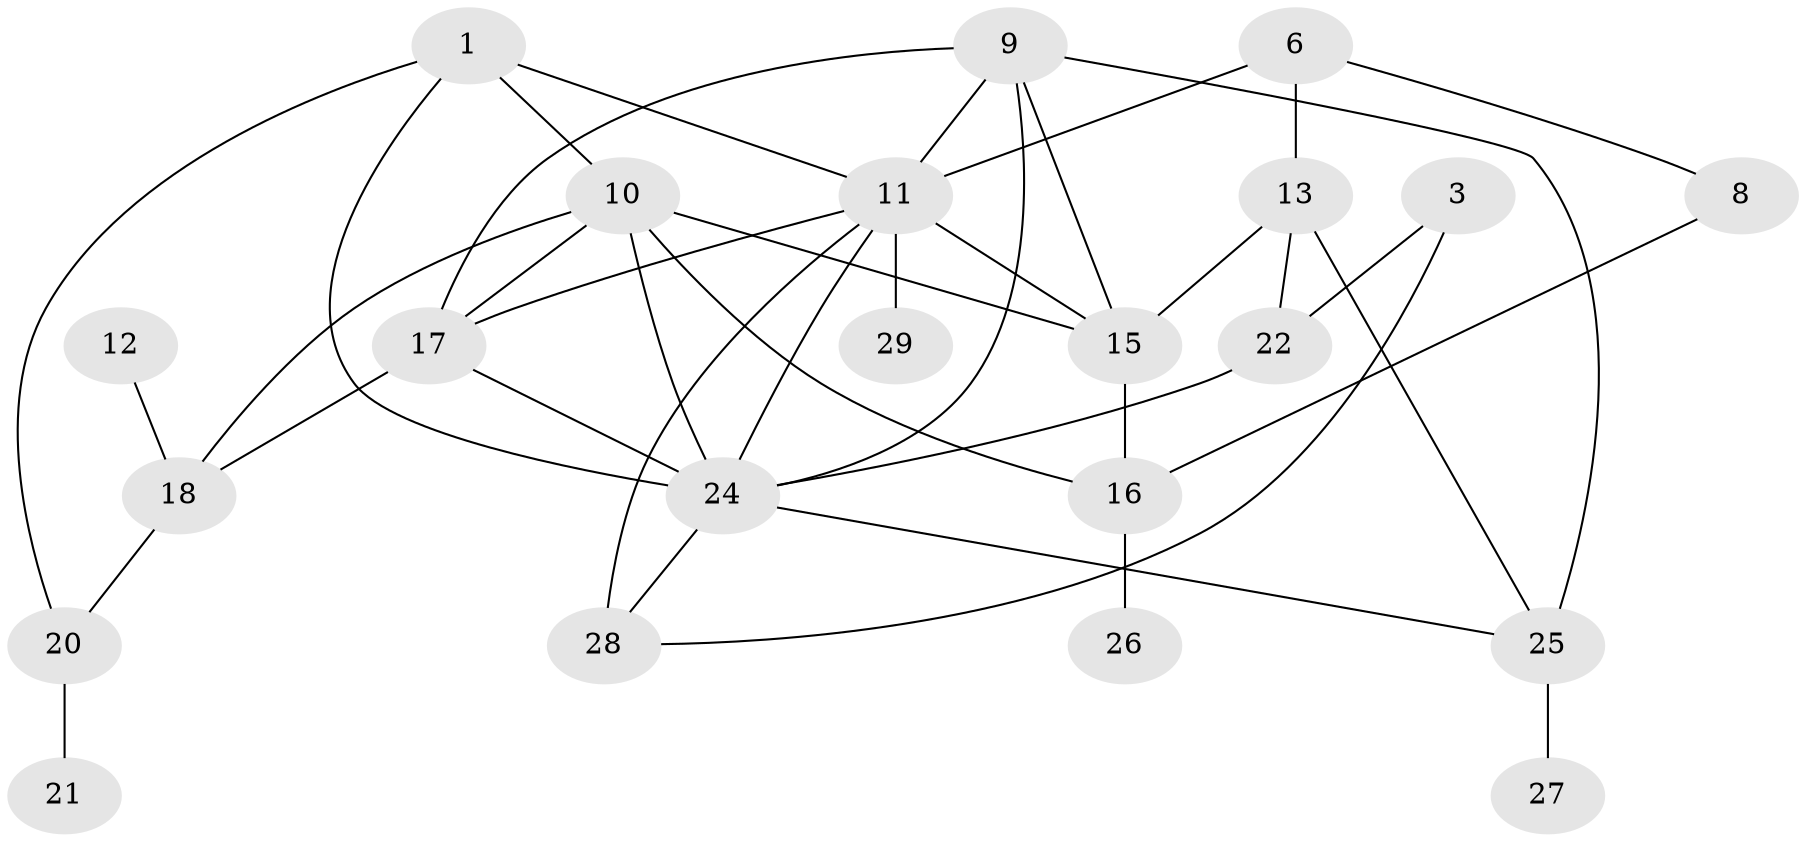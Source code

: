 // original degree distribution, {1: 0.15789473684210525, 0: 0.12280701754385964, 5: 0.07017543859649122, 2: 0.24561403508771928, 4: 0.14035087719298245, 3: 0.15789473684210525, 6: 0.07017543859649122, 7: 0.03508771929824561}
// Generated by graph-tools (version 1.1) at 2025/33/03/09/25 02:33:53]
// undirected, 22 vertices, 39 edges
graph export_dot {
graph [start="1"]
  node [color=gray90,style=filled];
  1;
  3;
  6;
  8;
  9;
  10;
  11;
  12;
  13;
  15;
  16;
  17;
  18;
  20;
  21;
  22;
  24;
  25;
  26;
  27;
  28;
  29;
  1 -- 10 [weight=1.0];
  1 -- 11 [weight=1.0];
  1 -- 20 [weight=1.0];
  1 -- 24 [weight=1.0];
  3 -- 22 [weight=1.0];
  3 -- 28 [weight=1.0];
  6 -- 8 [weight=1.0];
  6 -- 11 [weight=1.0];
  6 -- 13 [weight=1.0];
  8 -- 16 [weight=1.0];
  9 -- 11 [weight=3.0];
  9 -- 15 [weight=1.0];
  9 -- 17 [weight=1.0];
  9 -- 24 [weight=2.0];
  9 -- 25 [weight=2.0];
  10 -- 15 [weight=2.0];
  10 -- 16 [weight=1.0];
  10 -- 17 [weight=1.0];
  10 -- 18 [weight=1.0];
  10 -- 24 [weight=2.0];
  11 -- 15 [weight=1.0];
  11 -- 17 [weight=1.0];
  11 -- 24 [weight=1.0];
  11 -- 28 [weight=2.0];
  11 -- 29 [weight=1.0];
  12 -- 18 [weight=1.0];
  13 -- 15 [weight=1.0];
  13 -- 22 [weight=1.0];
  13 -- 25 [weight=2.0];
  15 -- 16 [weight=1.0];
  16 -- 26 [weight=2.0];
  17 -- 18 [weight=1.0];
  17 -- 24 [weight=1.0];
  18 -- 20 [weight=1.0];
  20 -- 21 [weight=1.0];
  22 -- 24 [weight=1.0];
  24 -- 25 [weight=1.0];
  24 -- 28 [weight=1.0];
  25 -- 27 [weight=1.0];
}
